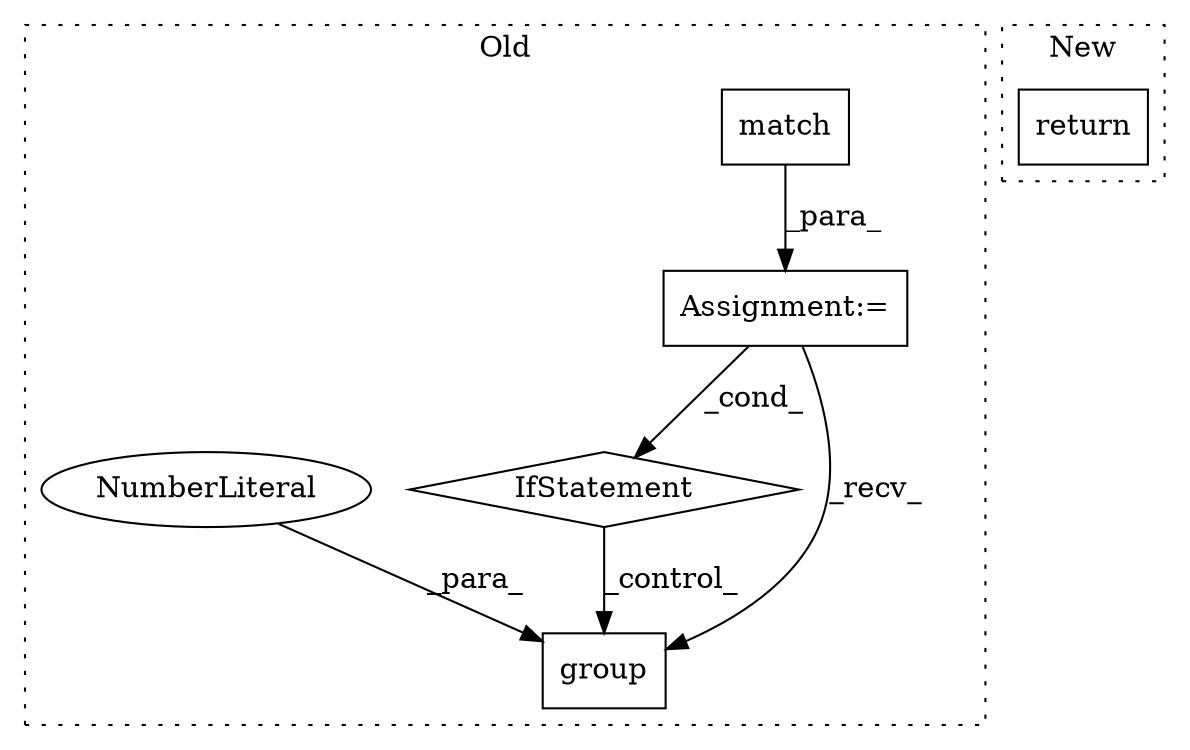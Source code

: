 digraph G {
subgraph cluster0 {
1 [label="match" a="32" s="2216,2287" l="6,1" shape="box"];
3 [label="Assignment:=" a="7" s="2212" l="1" shape="box"];
4 [label="IfStatement" a="25" s="2294,2311" l="4,2" shape="diamond"];
5 [label="group" a="32" s="2455,2462" l="6,1" shape="box"];
6 [label="NumberLiteral" a="34" s="2461" l="1" shape="ellipse"];
label = "Old";
style="dotted";
}
subgraph cluster1 {
2 [label="return" a="41" s="1933" l="14" shape="box"];
label = "New";
style="dotted";
}
1 -> 3 [label="_para_"];
3 -> 5 [label="_recv_"];
3 -> 4 [label="_cond_"];
4 -> 5 [label="_control_"];
6 -> 5 [label="_para_"];
}